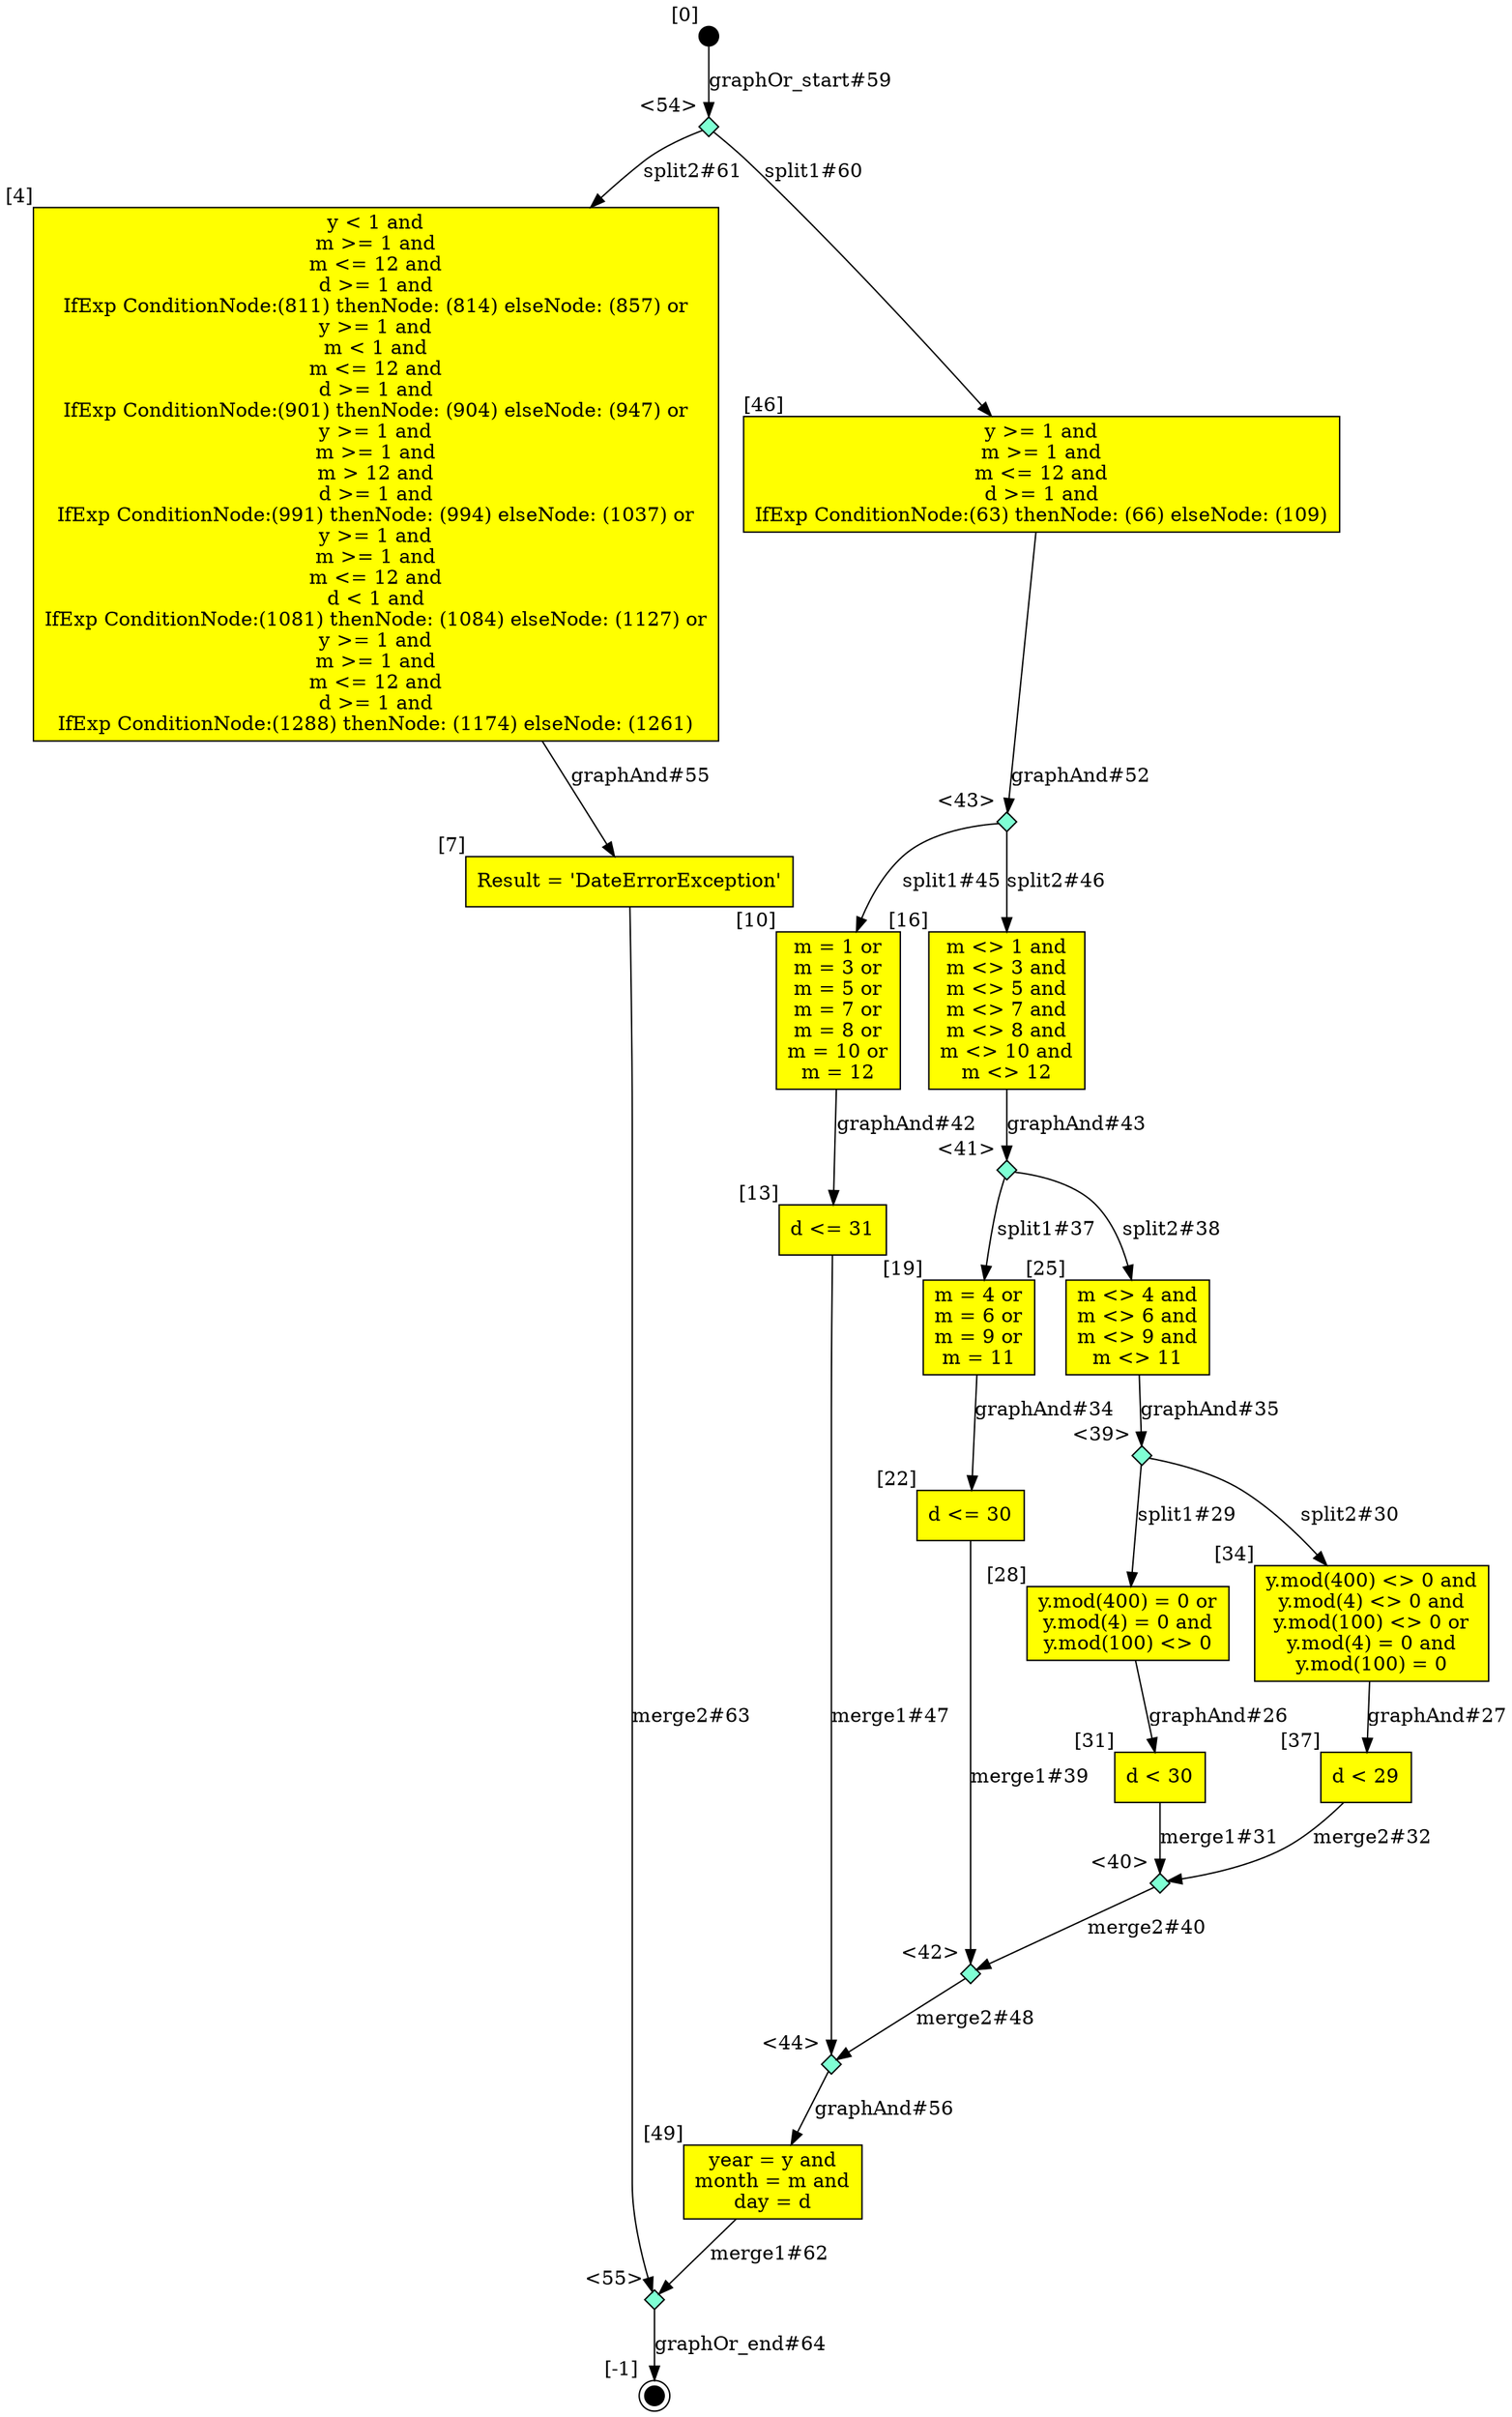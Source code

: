 digraph CLG {
  4 [shape="box", label="y < 1 and
m >= 1 and
m <= 12 and
d >= 1 and
IfExp ConditionNode:(811) thenNode: (814) elseNode: (857) or
y >= 1 and
m < 1 and
m <= 12 and
d >= 1 and
IfExp ConditionNode:(901) thenNode: (904) elseNode: (947) or
y >= 1 and
m >= 1 and
m > 12 and
d >= 1 and
IfExp ConditionNode:(991) thenNode: (994) elseNode: (1037) or
y >= 1 and
m >= 1 and
m <= 12 and
d < 1 and
IfExp ConditionNode:(1081) thenNode: (1084) elseNode: (1127) or
y >= 1 and
m >= 1 and
m <= 12 and
d >= 1 and
IfExp ConditionNode:(1288) thenNode: (1174) elseNode: (1261)
", style=filled, fillcolor=yellow, xlabel="[4]"];
  7 [shape="box", label="Result = 'DateErrorException'", style=filled, fillcolor=yellow, xlabel="[7]"];
  8 [style=filled, fillcolor=black, shape="doublecircle", label="", fixedsize=true, width=.2, height=.2, xlabel="[-1]"];
  10 [shape="box", label="m = 1 or
m = 3 or
m = 5 or
m = 7 or
m = 8 or
m = 10 or
m = 12
", style=filled, fillcolor=yellow, xlabel="[10]"];
  13 [shape="box", label="d <= 31", style=filled, fillcolor=yellow, xlabel="[13]"];
  16 [shape="box", label="m <> 1 and
m <> 3 and
m <> 5 and
m <> 7 and
m <> 8 and
m <> 10 and
m <> 12
", style=filled, fillcolor=yellow, xlabel="[16]"];
  19 [shape="box", label="m = 4 or
m = 6 or
m = 9 or
m = 11
", style=filled, fillcolor=yellow, xlabel="[19]"];
  22 [shape="box", label="d <= 30", style=filled, fillcolor=yellow, xlabel="[22]"];
  25 [shape="box", label="m <> 4 and
m <> 6 and
m <> 9 and
m <> 11
", style=filled, fillcolor=yellow, xlabel="[25]"];
  28 [shape="box", label="y.mod(400) = 0 or
y.mod(4) = 0 and
y.mod(100) <> 0
", style=filled, fillcolor=yellow, xlabel="[28]"];
  31 [shape="box", label="d < 30", style=filled, fillcolor=yellow, xlabel="[31]"];
  34 [shape="box", label="y.mod(400) <> 0 and
y.mod(4) <> 0 and
y.mod(100) <> 0 or
y.mod(4) = 0 and
y.mod(100) = 0
", style=filled, fillcolor=yellow, xlabel="[34]"];
  37 [shape="box", label="d < 29", style=filled, fillcolor=yellow, xlabel="[37]"];
  39 [shape="diamond", label="", xlabel="<39>", style=filled, fillcolor=aquamarine, fixedsize=true, width=.2, height=.2];
  40 [shape="diamond", label="", xlabel="<40>", style=filled, fillcolor=aquamarine, fixedsize=true, width=.2, height=.2];
  41 [shape="diamond", label="", xlabel="<41>", style=filled, fillcolor=aquamarine, fixedsize=true, width=.2, height=.2];
  42 [shape="diamond", label="", xlabel="<42>", style=filled, fillcolor=aquamarine, fixedsize=true, width=.2, height=.2];
  43 [shape="diamond", label="", xlabel="<43>", style=filled, fillcolor=aquamarine, fixedsize=true, width=.2, height=.2];
  44 [shape="diamond", label="", xlabel="<44>", style=filled, fillcolor=aquamarine, fixedsize=true, width=.2, height=.2];
  45 [style=filled, fillcolor=black, shape="circle", label="", fixedsize=true, width=.2, height=.2, xlabel="[0]"];
  46 [shape="box", label="y >= 1 and
m >= 1 and
m <= 12 and
d >= 1 and
IfExp ConditionNode:(63) thenNode: (66) elseNode: (109)
", style=filled, fillcolor=yellow, xlabel="[46]"];
  49 [shape="box", label="year = y and
month = m and
day = d
", style=filled, fillcolor=yellow, xlabel="[49]"];
  54 [shape="diamond", label="", xlabel="<54>", style=filled, fillcolor=aquamarine, fixedsize=true, width=.2, height=.2];
  55 [shape="diamond", label="", xlabel="<55>", style=filled, fillcolor=aquamarine, fixedsize=true, width=.2, height=.2];
  55 -> 8[label="graphOr_end#64"];
  28 -> 31[label="graphAnd#26"];
  34 -> 37[label="graphAnd#27"];
  39 -> 28[label="split1#29"];
  39 -> 34[label="split2#30"];
  31 -> 40[label="merge1#31"];
  37 -> 40[label="merge2#32"];
  19 -> 22[label="graphAnd#34"];
  25 -> 39[label="graphAnd#35"];
  41 -> 19[label="split1#37"];
  41 -> 25[label="split2#38"];
  22 -> 42[label="merge1#39"];
  40 -> 42[label="merge2#40"];
  10 -> 13[label="graphAnd#42"];
  16 -> 41[label="graphAnd#43"];
  43 -> 10[label="split1#45"];
  43 -> 16[label="split2#46"];
  13 -> 44[label="merge1#47"];
  42 -> 44[label="merge2#48"];
  46 -> 43[label="graphAnd#52"];
  4 -> 7[label="graphAnd#55"];
  44 -> 49[label="graphAnd#56"];
  45 -> 54[label="graphOr_start#59"];
  54 -> 46[label="split1#60"];
  54 -> 4[label="split2#61"];
  49 -> 55[label="merge1#62"];
  7 -> 55[label="merge2#63"];
}
